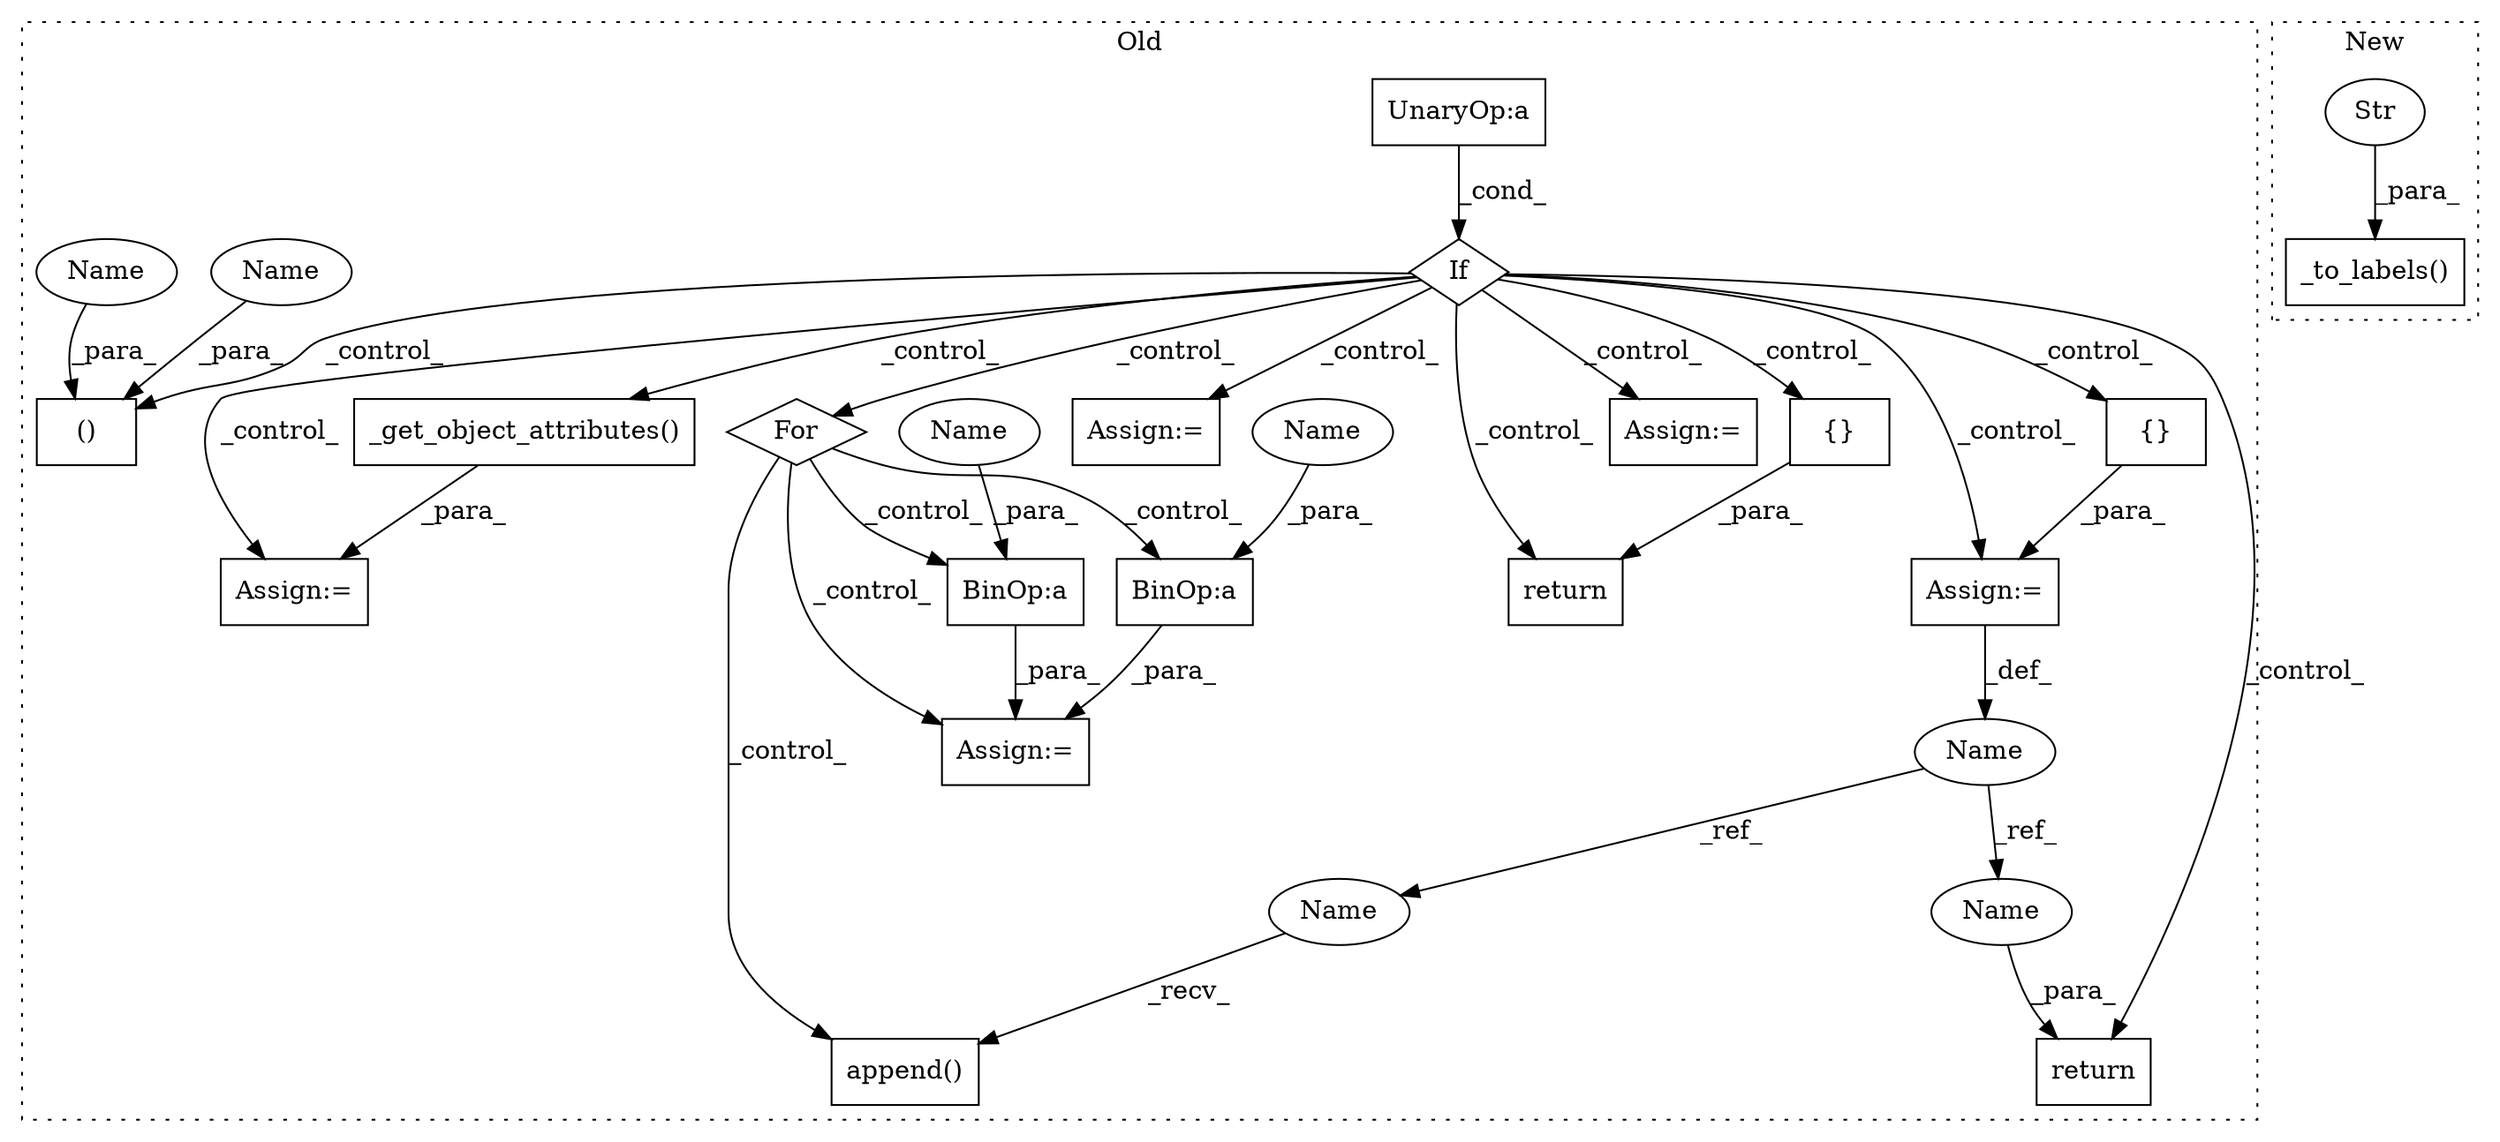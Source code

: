 digraph G {
subgraph cluster0 {
1 [label="If" a="96" s="36912" l="3" shape="diamond"];
4 [label="BinOp:a" a="82" s="37279" l="3" shape="box"];
5 [label="()" a="54" s="37046" l="8" shape="box"];
6 [label="Assign:=" a="68" s="37240" l="3" shape="box"];
7 [label="UnaryOp:a" a="61" s="36915" l="15" shape="box"];
8 [label="BinOp:a" a="82" s="37245" l="3" shape="box"];
9 [label="{}" a="59" s="37090,37090" l="2,1" shape="box"];
10 [label="For" a="107" s="37101,37124" l="4,14" shape="diamond"];
11 [label="{}" a="59" s="36951,36951" l="2,1" shape="box"];
12 [label="append()" a="75" s="37303,37444" l="35,14" shape="box"];
13 [label="Name" a="87" s="37077" l="10" shape="ellipse"];
14 [label="return" a="93" s="37468" l="7" shape="box"];
15 [label="_get_object_attributes()" a="75" s="37002" l="29" shape="box"];
16 [label="Assign:=" a="68" s="36999" l="3" shape="box"];
17 [label="Assign:=" a="68" s="36968" l="3" shape="box"];
18 [label="Assign:=" a="68" s="37087" l="3" shape="box"];
19 [label="Assign:=" a="68" s="37046" l="11" shape="box"];
20 [label="return" a="93" s="36944" l="7" shape="box"];
21 [label="Name" a="87" s="37048" l="6" shape="ellipse"];
22 [label="Name" a="87" s="37282" l="6" shape="ellipse"];
23 [label="Name" a="87" s="37248" l="5" shape="ellipse"];
24 [label="Name" a="87" s="37041" l="5" shape="ellipse"];
25 [label="Name" a="87" s="37303" l="10" shape="ellipse"];
26 [label="Name" a="87" s="37475" l="10" shape="ellipse"];
label = "Old";
style="dotted";
}
subgraph cluster1 {
2 [label="_to_labels()" a="75" s="49167,49203" l="16,1" shape="box"];
3 [label="Str" a="66" s="49195" l="8" shape="ellipse"];
label = "New";
style="dotted";
}
1 -> 14 [label="_control_"];
1 -> 16 [label="_control_"];
1 -> 10 [label="_control_"];
1 -> 18 [label="_control_"];
1 -> 17 [label="_control_"];
1 -> 11 [label="_control_"];
1 -> 19 [label="_control_"];
1 -> 20 [label="_control_"];
1 -> 9 [label="_control_"];
1 -> 15 [label="_control_"];
1 -> 5 [label="_control_"];
3 -> 2 [label="_para_"];
4 -> 6 [label="_para_"];
7 -> 1 [label="_cond_"];
8 -> 6 [label="_para_"];
9 -> 18 [label="_para_"];
10 -> 8 [label="_control_"];
10 -> 6 [label="_control_"];
10 -> 12 [label="_control_"];
10 -> 4 [label="_control_"];
11 -> 20 [label="_para_"];
13 -> 25 [label="_ref_"];
13 -> 26 [label="_ref_"];
15 -> 16 [label="_para_"];
18 -> 13 [label="_def_"];
21 -> 5 [label="_para_"];
22 -> 4 [label="_para_"];
23 -> 8 [label="_para_"];
24 -> 5 [label="_para_"];
25 -> 12 [label="_recv_"];
26 -> 14 [label="_para_"];
}